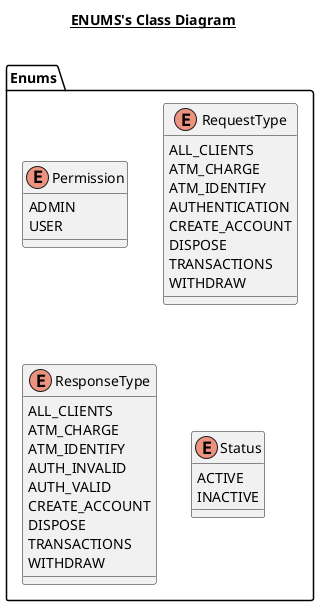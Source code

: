 @startuml

title __ENUMS's Class Diagram__\n


  


    namespace Enums {
      enum Permission {
        ADMIN
        USER
      }
    }

  


    namespace Enums {
      enum RequestType {
        ALL_CLIENTS
        ATM_CHARGE
        ATM_IDENTIFY
        AUTHENTICATION
        CREATE_ACCOUNT
        DISPOSE
        TRANSACTIONS
        WITHDRAW
      }
    }

  


    namespace Enums {
      enum ResponseType {
        ALL_CLIENTS
        ATM_CHARGE
        ATM_IDENTIFY
        AUTH_INVALID
        AUTH_VALID
        CREATE_ACCOUNT
        DISPOSE
        TRANSACTIONS
        WITHDRAW
      }
    }

  


    namespace Enums {
      enum Status {
        ACTIVE
        INACTIVE
      }
    }







@enduml
